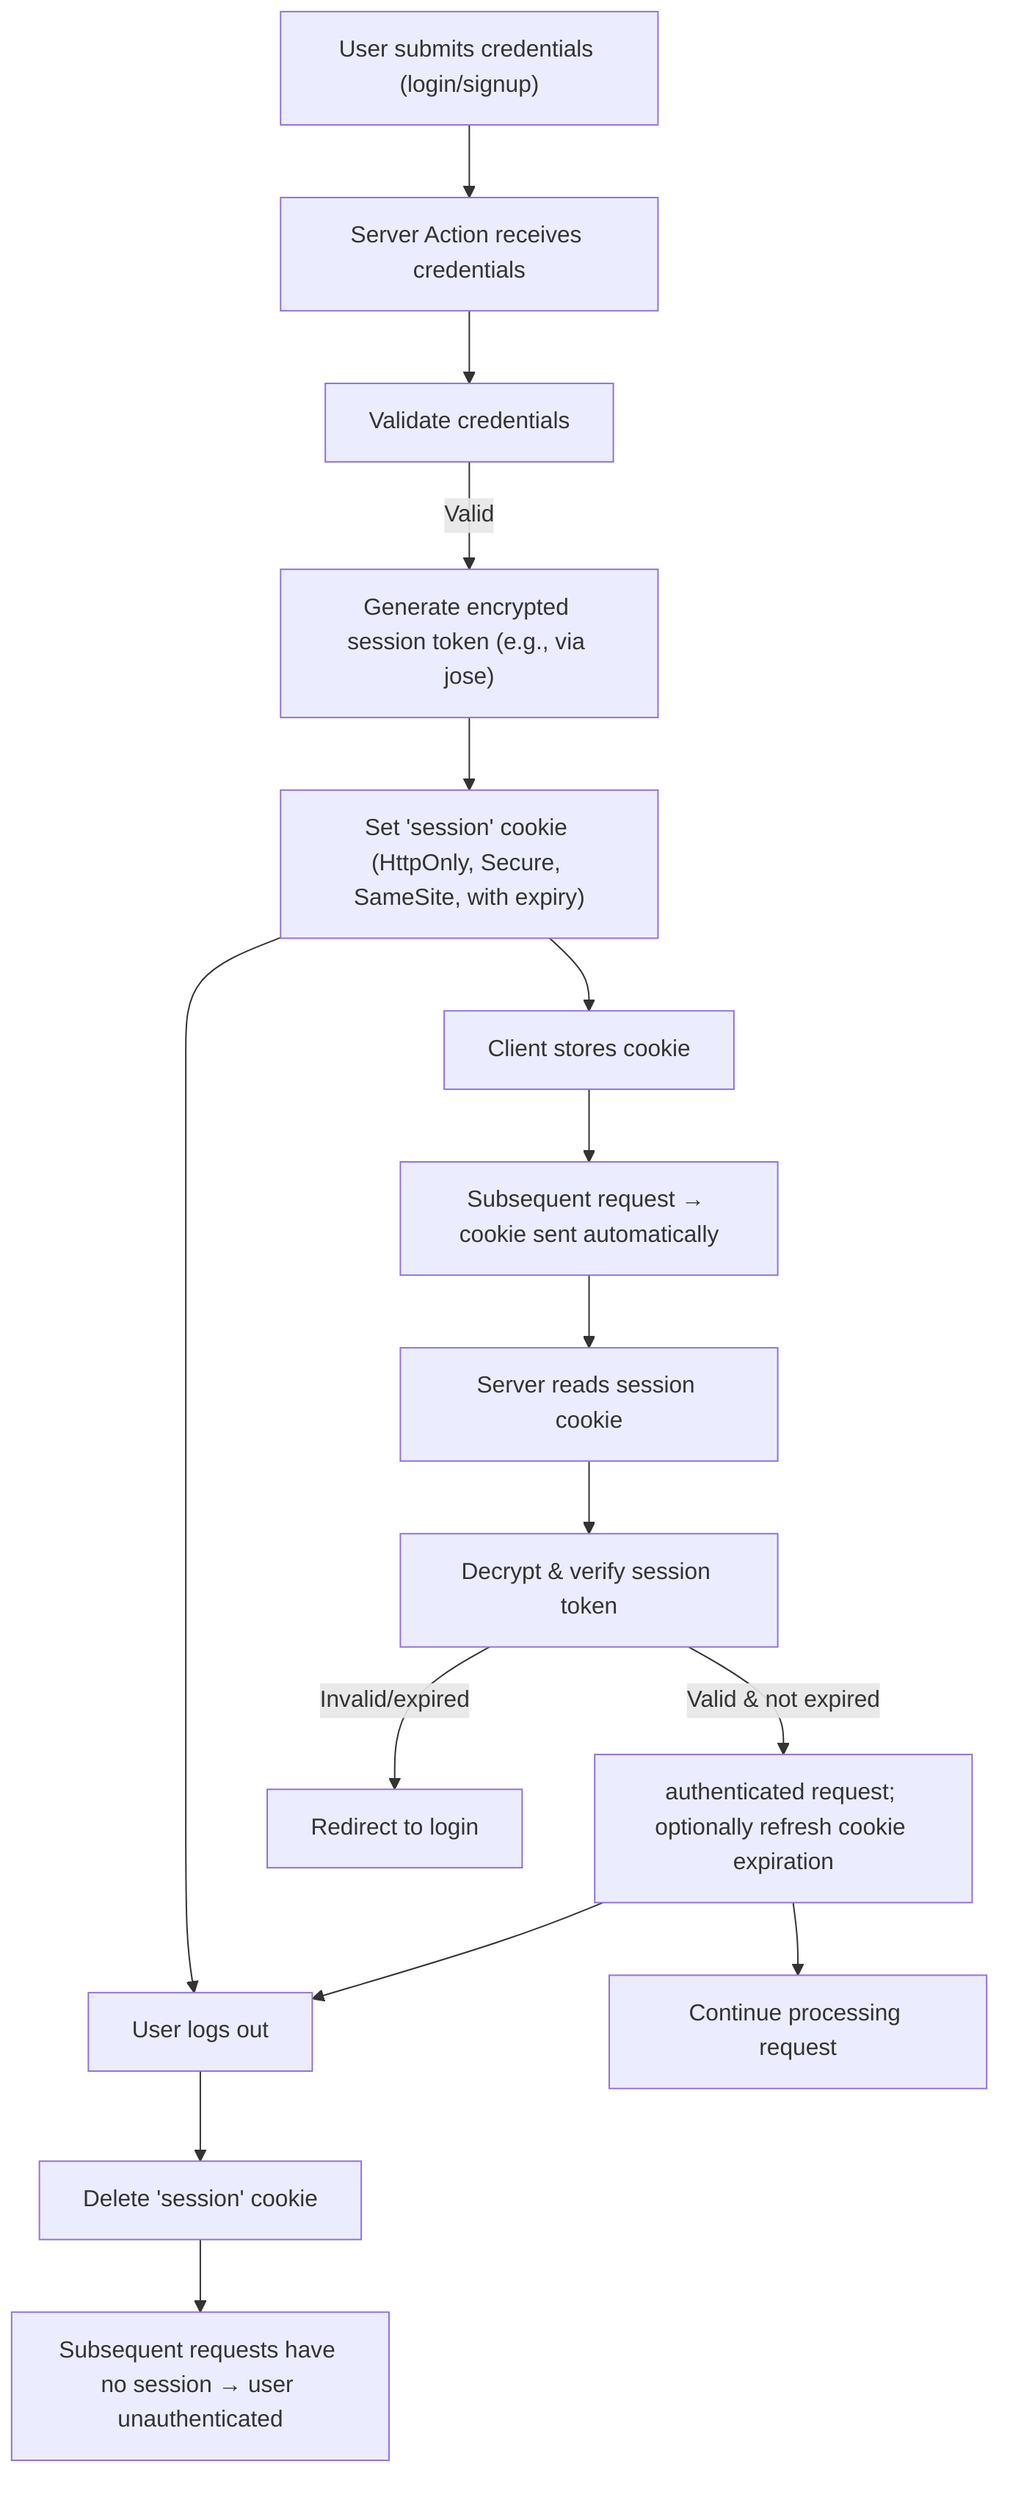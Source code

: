 ---
config:
  layout: dagre
---
flowchart TD
    A["User submits credentials (login/signup)"] --> B["Server Action receives credentials"]
    B --> C["Validate credentials"]
    C -- Valid --> D["Generate encrypted session token (e.g., via jose)"]
    D --> E@{ label: "Set 'session' cookie (HttpOnly, Secure, SameSite, with expiry)" }
    E --> F["Client stores cookie"] & M["User logs out"]
    F --> G["Subsequent request → cookie sent automatically"]
    G --> H["Server reads session cookie"]
    H --> I["Decrypt & verify session token"]
    I -- Valid & not expired --> J["authenticated request; optionally refresh cookie expiration"]
    I -- Invalid/expired --> K["Redirect to login"]
    J --> L["Continue processing request"] & M
    M --> N@{ label: "Delete 'session' cookie" }
    N --> O["Subsequent requests have no session → user unauthenticated"]
    E@{ shape: rect}
    N@{ shape: rect}